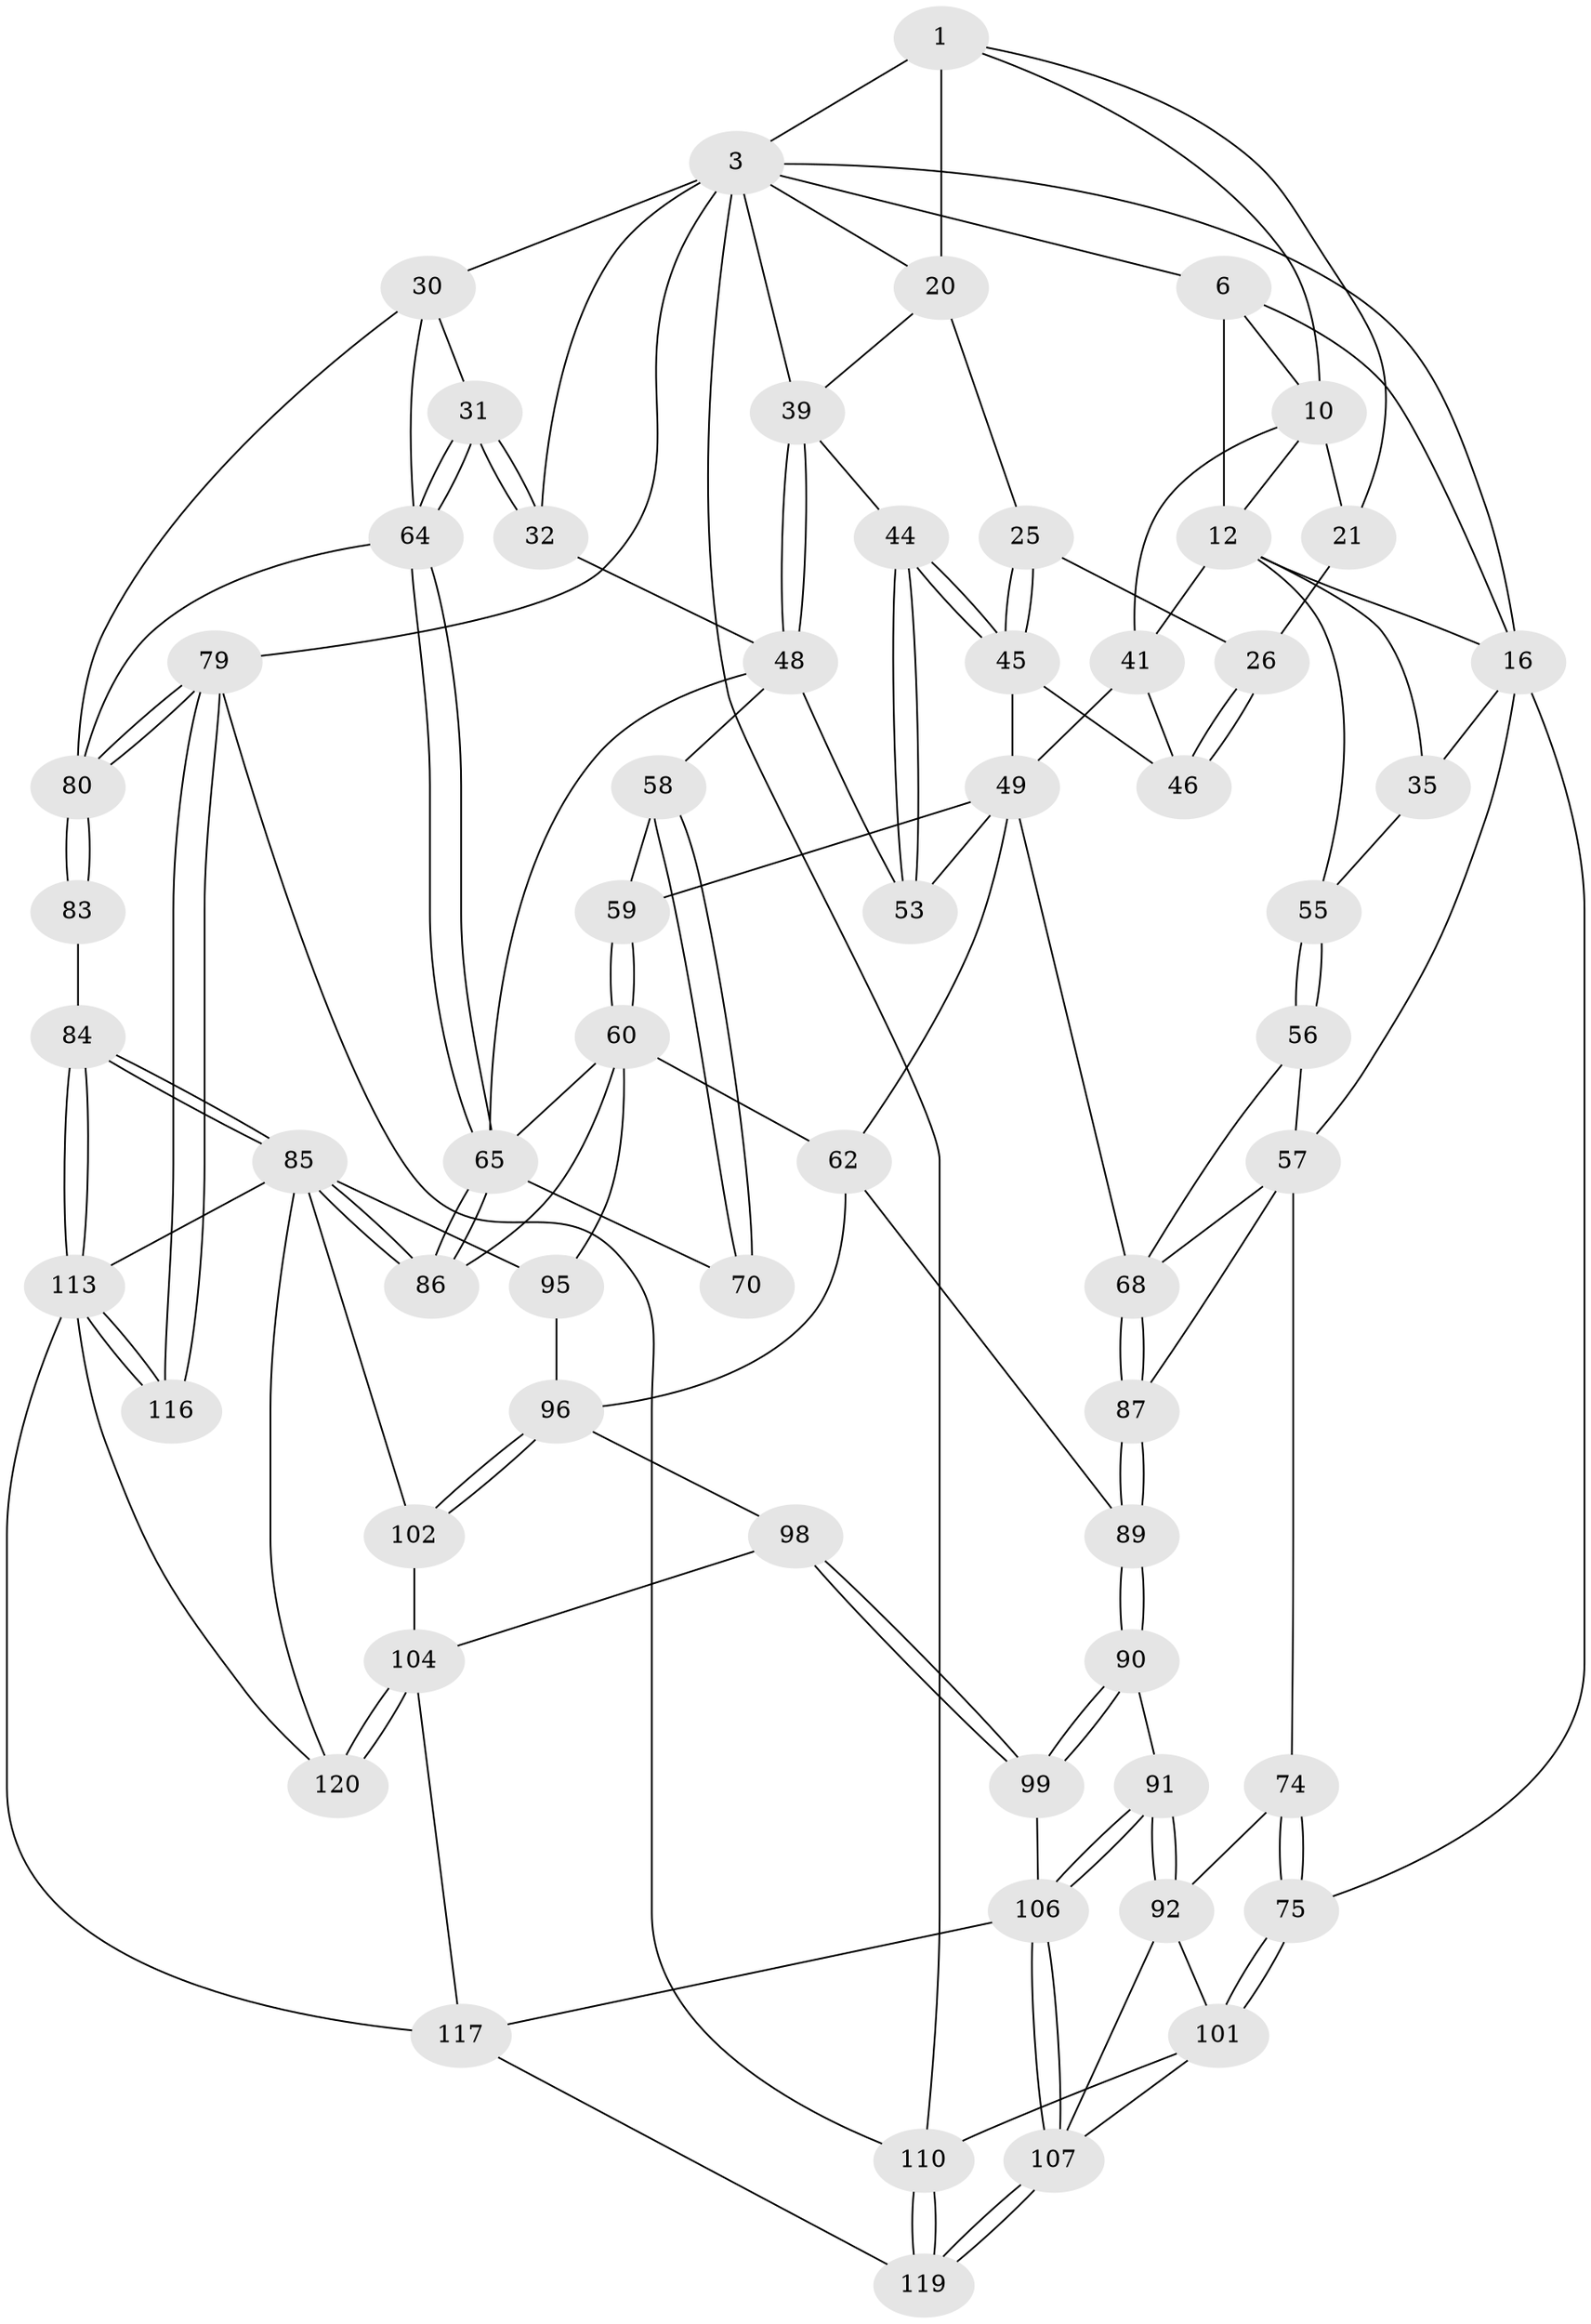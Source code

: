 // original degree distribution, {3: 0.01639344262295082, 5: 0.5409836065573771, 6: 0.21311475409836064, 4: 0.22950819672131148}
// Generated by graph-tools (version 1.1) at 2025/28/03/15/25 16:28:05]
// undirected, 61 vertices, 148 edges
graph export_dot {
graph [start="1"]
  node [color=gray90,style=filled];
  1 [pos="+0.4084284259232194+0",super="+2+9"];
  3 [pos="+1+0",super="+4+27"];
  6 [pos="+0.07565139464246387+0",super="+15+7"];
  10 [pos="+0.4446061102256938+0.15953337295924092",super="+11+22"];
  12 [pos="+0.31027355899511094+0.19013795495497846",super="+13+37"];
  16 [pos="+0.08965886498611775+0.11970724072919084",super="+34+17"];
  20 [pos="+0.6315540410052399+0.08736516539480571",super="+23"];
  21 [pos="+0.5466285230283682+0.1636911737749687"];
  25 [pos="+0.635274209159434+0.1970253948263528"];
  26 [pos="+0.6064553500947379+0.20582122898633207"];
  30 [pos="+1+0.28937124947845577",super="+77"];
  31 [pos="+1+0.32904406644320083"];
  32 [pos="+0.9472694006115523+0.33074550051812357",super="+33"];
  35 [pos="+0.1460104428922938+0.3096383099755128",super="+38"];
  39 [pos="+0.7620910761552078+0.22953573857927215",super="+40"];
  41 [pos="+0.4859185059472007+0.2039007675735042",super="+42"];
  44 [pos="+0.6856403520305031+0.30289196584369166"];
  45 [pos="+0.655440515281548+0.28928277752828696",super="+47"];
  46 [pos="+0.5899771204415295+0.24346213727538848"];
  48 [pos="+0.8772969860205843+0.355138002084857",super="+51"];
  49 [pos="+0.49873314595769896+0.35883670121224776",super="+54+50"];
  53 [pos="+0.6913497970059626+0.33585952170307626"];
  55 [pos="+0.2873903800172285+0.47793278921924465"];
  56 [pos="+0.28458887729377963+0.4830097059006131"];
  57 [pos="+0.16984371616828162+0.4725689746545804",super="+73"];
  58 [pos="+0.6906488848402181+0.4602500332389723"];
  59 [pos="+0.5936294908868284+0.4345814228846999"];
  60 [pos="+0.5523121916822742+0.5939044389817896",super="+61+72"];
  62 [pos="+0.510203674813376+0.6031210714787448",super="+88"];
  64 [pos="+0.9194681336311891+0.5550249838841461",super="+78"];
  65 [pos="+0.8516132092072604+0.5527301970721591",super="+66"];
  68 [pos="+0.3249534929412606+0.5420550542047339",super="+69"];
  70 [pos="+0.6950596727295543+0.4694822276048634"];
  74 [pos="+0.08231608935425673+0.6683173961141661"];
  75 [pos="+0+0.5738702972584699"];
  79 [pos="+1+1"];
  80 [pos="+1+1",super="+81"];
  83 [pos="+0.8438809067814513+0.7483615107702624"];
  84 [pos="+0.7955378456778156+0.7411028937625037"];
  85 [pos="+0.7871974154971857+0.7338088732569034",super="+93"];
  86 [pos="+0.7849559844655165+0.7206687683893963"];
  87 [pos="+0.2943815615093002+0.6609225815207256"];
  89 [pos="+0.2947795337442936+0.6624616173558755"];
  90 [pos="+0.28113130300127454+0.701537539061926"];
  91 [pos="+0.13440642965670221+0.7581532699400889"];
  92 [pos="+0.10092099798343727+0.7127088116022672",super="+100"];
  95 [pos="+0.531913444937882+0.6682104919030633"];
  96 [pos="+0.4934049252953736+0.7577247137598507",super="+97"];
  98 [pos="+0.36452777551467497+0.823569829221154"];
  99 [pos="+0.315039355529278+0.8139106644493717"];
  101 [pos="+0+0.7800007098781745",super="+111"];
  102 [pos="+0.5256939696982896+0.8349728037426627",super="+103"];
  104 [pos="+0.4815510638187114+0.9316048303785968",super="+105"];
  106 [pos="+0.14405275652437538+0.8175163686787374",super="+109"];
  107 [pos="+0.12721964551315912+0.8561352331015947",super="+108"];
  110 [pos="+0+1"];
  113 [pos="+0.7929102263008555+1",super="+114"];
  116 [pos="+0.9058778678391314+1"];
  117 [pos="+0.247478918090353+1",super="+118"];
  119 [pos="+0.14308729667750678+1"];
  120 [pos="+0.48299299957218755+0.9405939587394943"];
  1 -- 3;
  1 -- 20 [weight=2];
  1 -- 10;
  1 -- 21;
  3 -- 6;
  3 -- 30;
  3 -- 110;
  3 -- 79;
  3 -- 16;
  3 -- 32 [weight=2];
  3 -- 20;
  3 -- 39;
  6 -- 16;
  6 -- 12 [weight=2];
  6 -- 10;
  10 -- 12;
  10 -- 41;
  10 -- 21;
  12 -- 16;
  12 -- 55;
  12 -- 35;
  12 -- 41;
  16 -- 35 [weight=2];
  16 -- 57;
  16 -- 75;
  20 -- 25;
  20 -- 39;
  21 -- 26;
  25 -- 26;
  25 -- 45;
  25 -- 45;
  26 -- 46;
  26 -- 46;
  30 -- 31;
  30 -- 80;
  30 -- 64;
  31 -- 32;
  31 -- 32;
  31 -- 64;
  31 -- 64;
  32 -- 48;
  35 -- 55;
  39 -- 48;
  39 -- 48;
  39 -- 44;
  41 -- 46;
  41 -- 49;
  44 -- 45;
  44 -- 45;
  44 -- 53;
  44 -- 53;
  45 -- 49;
  45 -- 46;
  48 -- 58;
  48 -- 53;
  48 -- 65;
  49 -- 59;
  49 -- 53;
  49 -- 68;
  49 -- 62;
  55 -- 56;
  55 -- 56;
  56 -- 57;
  56 -- 68;
  57 -- 74;
  57 -- 68;
  57 -- 87;
  58 -- 59;
  58 -- 70;
  58 -- 70;
  59 -- 60;
  59 -- 60;
  60 -- 62;
  60 -- 95;
  60 -- 86;
  60 -- 65;
  62 -- 96;
  62 -- 89;
  64 -- 65;
  64 -- 65;
  64 -- 80;
  65 -- 86;
  65 -- 86;
  65 -- 70 [weight=2];
  68 -- 87;
  68 -- 87;
  74 -- 75;
  74 -- 75;
  74 -- 92;
  75 -- 101;
  75 -- 101;
  79 -- 80;
  79 -- 80;
  79 -- 116;
  79 -- 116;
  79 -- 110;
  80 -- 83 [weight=2];
  80 -- 83;
  83 -- 84;
  84 -- 85;
  84 -- 85;
  84 -- 113;
  84 -- 113;
  85 -- 86;
  85 -- 86;
  85 -- 113;
  85 -- 102 [weight=2];
  85 -- 120;
  85 -- 95;
  87 -- 89;
  87 -- 89;
  89 -- 90;
  89 -- 90;
  90 -- 91;
  90 -- 99;
  90 -- 99;
  91 -- 92;
  91 -- 92;
  91 -- 106;
  91 -- 106;
  92 -- 101;
  92 -- 107;
  95 -- 96;
  96 -- 102;
  96 -- 102;
  96 -- 98;
  98 -- 99;
  98 -- 99;
  98 -- 104;
  99 -- 106;
  101 -- 107;
  101 -- 110;
  102 -- 104;
  104 -- 120;
  104 -- 120;
  104 -- 117;
  106 -- 107;
  106 -- 107;
  106 -- 117;
  107 -- 119;
  107 -- 119;
  110 -- 119;
  110 -- 119;
  113 -- 116 [weight=2];
  113 -- 116;
  113 -- 117;
  113 -- 120;
  117 -- 119;
}
